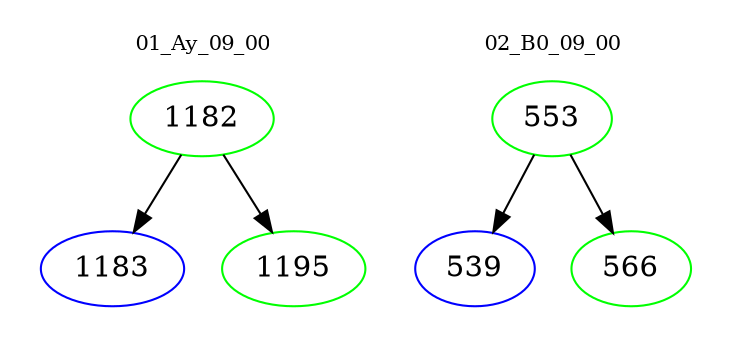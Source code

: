 digraph{
subgraph cluster_0 {
color = white
label = "01_Ay_09_00";
fontsize=10;
T0_1182 [label="1182", color="green"]
T0_1182 -> T0_1183 [color="black"]
T0_1183 [label="1183", color="blue"]
T0_1182 -> T0_1195 [color="black"]
T0_1195 [label="1195", color="green"]
}
subgraph cluster_1 {
color = white
label = "02_B0_09_00";
fontsize=10;
T1_553 [label="553", color="green"]
T1_553 -> T1_539 [color="black"]
T1_539 [label="539", color="blue"]
T1_553 -> T1_566 [color="black"]
T1_566 [label="566", color="green"]
}
}
